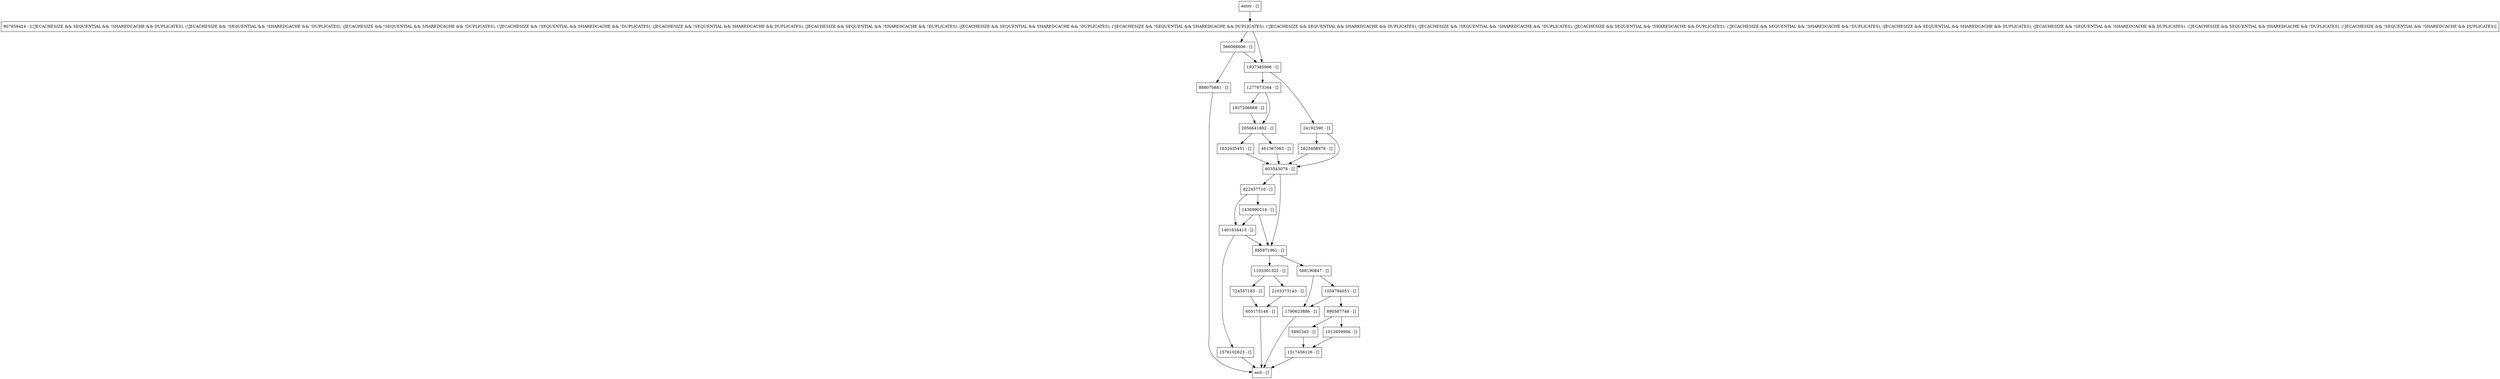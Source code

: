 digraph updateLNSlotKey {
node [shape=record];
1517456126 [label="1517456126 - []"];
5892343 [label="5892343 - []"];
724557183 [label="724557183 - []"];
1401634413 [label="1401634413 - []"];
566068606 [label="566068606 - []"];
1632435451 [label="1632435451 - []"];
605175148 [label="605175148 - []"];
1277873344 [label="1277873344 - []"];
1790623886 [label="1790623886 - []"];
24192590 [label="24192590 - []"];
822457710 [label="822457710 - []"];
1436990214 [label="1436990214 - []"];
1623408978 [label="1623408978 - []"];
888070881 [label="888070881 - []"];
1937385996 [label="1937385996 - []"];
1927206668 [label="1927206668 - []"];
1103301322 [label="1103301322 - []"];
1576102623 [label="1576102623 - []"];
1059794051 [label="1059794051 - []"];
907658424 [label="907658424 - [(!JECACHESIZE && SEQUENTIAL && !SHAREDCACHE && DUPLICATES), (!JECACHESIZE && !SEQUENTIAL && !SHAREDCACHE && !DUPLICATES), (JECACHESIZE && !SEQUENTIAL && SHAREDCACHE && !DUPLICATES), (!JECACHESIZE && !SEQUENTIAL && SHAREDCACHE && !DUPLICATES), (JECACHESIZE && !SEQUENTIAL && SHAREDCACHE && DUPLICATES), (JECACHESIZE && SEQUENTIAL && !SHAREDCACHE && !DUPLICATES), (JECACHESIZE && SEQUENTIAL && SHAREDCACHE && !DUPLICATES), (!JECACHESIZE && !SEQUENTIAL && SHAREDCACHE && DUPLICATES), (!JECACHESIZE && SEQUENTIAL && SHAREDCACHE && DUPLICATES), (JECACHESIZE && !SEQUENTIAL && !SHAREDCACHE && !DUPLICATES), (JECACHESIZE && SEQUENTIAL && !SHAREDCACHE && DUPLICATES), (!JECACHESIZE && SEQUENTIAL && !SHAREDCACHE && !DUPLICATES), (JECACHESIZE && SEQUENTIAL && SHAREDCACHE && DUPLICATES), (JECACHESIZE && !SEQUENTIAL && !SHAREDCACHE && DUPLICATES), (!JECACHESIZE && SEQUENTIAL && SHAREDCACHE && !DUPLICATES), (!JECACHESIZE && !SEQUENTIAL && !SHAREDCACHE && DUPLICATES)]"];
2103373143 [label="2103373143 - []"];
890587748 [label="890587748 - []"];
entry [label="entry - []"];
exit [label="exit - []"];
895971961 [label="895971961 - []"];
568190847 [label="568190847 - []"];
2056641862 [label="2056641862 - []"];
461367063 [label="461367063 - []"];
1012659906 [label="1012659906 - []"];
603543078 [label="603543078 - []"];
entry;
exit;
1517456126 -> exit;
5892343 -> 1517456126;
724557183 -> 605175148;
1401634413 -> 895971961;
1401634413 -> 1576102623;
566068606 -> 1937385996;
566068606 -> 888070881;
1632435451 -> 603543078;
605175148 -> exit;
1277873344 -> 1927206668;
1277873344 -> 2056641862;
1790623886 -> exit;
24192590 -> 1623408978;
24192590 -> 603543078;
822457710 -> 1436990214;
822457710 -> 1401634413;
1436990214 -> 895971961;
1436990214 -> 1401634413;
1623408978 -> 603543078;
888070881 -> exit;
1937385996 -> 1277873344;
1937385996 -> 24192590;
1927206668 -> 2056641862;
1103301322 -> 724557183;
1103301322 -> 2103373143;
1576102623 -> exit;
1059794051 -> 890587748;
1059794051 -> 1790623886;
907658424 -> 1937385996;
907658424 -> 566068606;
2103373143 -> 605175148;
890587748 -> 5892343;
890587748 -> 1012659906;
entry -> 907658424;
895971961 -> 1103301322;
895971961 -> 568190847;
568190847 -> 1790623886;
568190847 -> 1059794051;
2056641862 -> 461367063;
2056641862 -> 1632435451;
461367063 -> 603543078;
1012659906 -> 1517456126;
603543078 -> 895971961;
603543078 -> 822457710;
}
